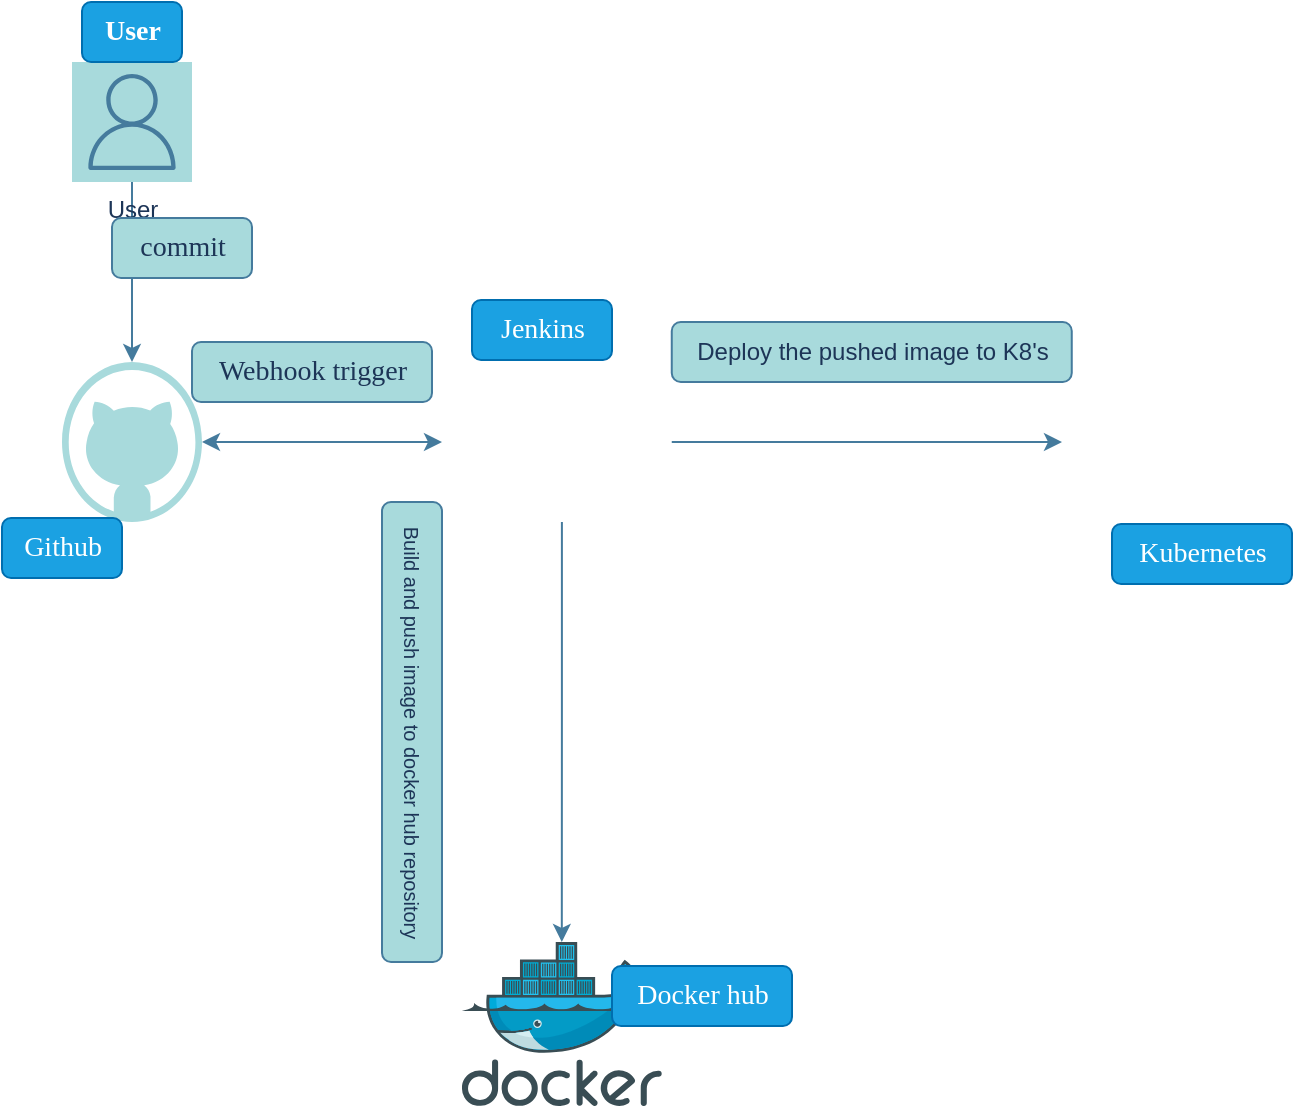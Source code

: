 <?xml version="1.0" encoding="UTF-8"?>
<!-- Do not edit this file with editors other than draw.io -->
<!DOCTYPE svg PUBLIC "-//W3C//DTD SVG 1.1//EN" "http://www.w3.org/Graphics/SVG/1.1/DTD/svg11.dtd">
<svg xmlns="http://www.w3.org/2000/svg" xmlns:xlink="http://www.w3.org/1999/xlink" version="1.1" width="646px" height="553px" viewBox="-0.5 -0.5 646 553" content="&lt;mxfile host=&quot;Electron&quot; agent=&quot;Mozilla/5.0 (Windows NT 10.0; Win64; x64) AppleWebKit/537.36 (KHTML, like Gecko) draw.io/24.7.8 Chrome/128.0.661.36 Electron/32.0.1 Safari/537.36&quot; version=&quot;24.7.8&quot; scale=&quot;1&quot; border=&quot;0&quot;&gt;&#10;  &lt;diagram name=&quot;Page-1&quot; id=&quot;kFrAwhEZS9JHcxQx2rJK&quot;&gt;&#10;    &lt;mxGraphModel dx=&quot;934&quot; dy=&quot;655&quot; grid=&quot;1&quot; gridSize=&quot;10&quot; guides=&quot;1&quot; tooltips=&quot;1&quot; connect=&quot;1&quot; arrows=&quot;1&quot; fold=&quot;1&quot; page=&quot;1&quot; pageScale=&quot;1&quot; pageWidth=&quot;850&quot; pageHeight=&quot;1100&quot; math=&quot;0&quot; shadow=&quot;0&quot;&gt;&#10;      &lt;root&gt;&#10;        &lt;mxCell id=&quot;0&quot; /&gt;&#10;        &lt;mxCell id=&quot;1&quot; parent=&quot;0&quot; /&gt;&#10;        &lt;mxCell id=&quot;fGtKpNI4FMCmtMybofT5-7&quot; value=&quot;&quot; style=&quot;edgeStyle=orthogonalEdgeStyle;rounded=1;orthogonalLoop=1;jettySize=auto;html=1;labelBackgroundColor=none;strokeColor=#457B9D;fontColor=default;startArrow=classic;startFill=1;&quot; edge=&quot;1&quot; parent=&quot;1&quot; source=&quot;fGtKpNI4FMCmtMybofT5-1&quot;&gt;&#10;          &lt;mxGeometry relative=&quot;1&quot; as=&quot;geometry&quot;&gt;&#10;            &lt;mxPoint x=&quot;250&quot; y=&quot;240&quot; as=&quot;targetPoint&quot; /&gt;&#10;          &lt;/mxGeometry&gt;&#10;        &lt;/mxCell&gt;&#10;        &lt;mxCell id=&quot;fGtKpNI4FMCmtMybofT5-1&quot; value=&quot;&quot; style=&quot;verticalLabelPosition=bottom;html=1;verticalAlign=top;align=center;strokeColor=none;fillColor=#A8DADC;shape=mxgraph.azure.github_code;pointerEvents=1;labelBackgroundColor=none;fontColor=#1D3557;rounded=1;&quot; vertex=&quot;1&quot; parent=&quot;1&quot;&gt;&#10;          &lt;mxGeometry x=&quot;60&quot; y=&quot;200&quot; width=&quot;70&quot; height=&quot;80&quot; as=&quot;geometry&quot; /&gt;&#10;        &lt;/mxCell&gt;&#10;        &lt;mxCell id=&quot;fGtKpNI4FMCmtMybofT5-6&quot; value=&quot;&quot; style=&quot;shape=image;verticalLabelPosition=bottom;labelBackgroundColor=none;verticalAlign=top;aspect=fixed;imageAspect=0;image=https://upload.wikimedia.org/wikipedia/commons/thumb/3/39/Kubernetes_logo_without_workmark.svg/84px-Kubernetes_logo_without_workmark.svg.png;fillColor=#A8DADC;strokeColor=#457B9D;fontColor=#1D3557;rounded=1;&quot; vertex=&quot;1&quot; parent=&quot;1&quot;&gt;&#10;          &lt;mxGeometry x=&quot;560&quot; y=&quot;199&quot; width=&quot;84&quot; height=&quot;82&quot; as=&quot;geometry&quot; /&gt;&#10;        &lt;/mxCell&gt;&#10;        &lt;mxCell id=&quot;fGtKpNI4FMCmtMybofT5-20&quot; value=&quot;&quot; style=&quot;edgeStyle=orthogonalEdgeStyle;rounded=1;orthogonalLoop=1;jettySize=auto;html=1;labelBackgroundColor=none;strokeColor=#457B9D;fontColor=default;&quot; edge=&quot;1&quot; parent=&quot;1&quot; source=&quot;fGtKpNI4FMCmtMybofT5-16&quot; target=&quot;fGtKpNI4FMCmtMybofT5-19&quot;&gt;&#10;          &lt;mxGeometry relative=&quot;1&quot; as=&quot;geometry&quot; /&gt;&#10;        &lt;/mxCell&gt;&#10;        &lt;mxCell id=&quot;fGtKpNI4FMCmtMybofT5-22&quot; value=&quot;&quot; style=&quot;edgeStyle=orthogonalEdgeStyle;rounded=1;orthogonalLoop=1;jettySize=auto;html=1;entryX=0;entryY=0.5;entryDx=0;entryDy=0;labelBackgroundColor=none;strokeColor=#457B9D;fontColor=default;&quot; edge=&quot;1&quot; parent=&quot;1&quot; source=&quot;fGtKpNI4FMCmtMybofT5-16&quot; target=&quot;fGtKpNI4FMCmtMybofT5-6&quot;&gt;&#10;          &lt;mxGeometry relative=&quot;1&quot; as=&quot;geometry&quot;&gt;&#10;            &lt;mxPoint x=&quot;510&quot; y=&quot;239&quot; as=&quot;targetPoint&quot; /&gt;&#10;          &lt;/mxGeometry&gt;&#10;        &lt;/mxCell&gt;&#10;        &lt;mxCell id=&quot;fGtKpNI4FMCmtMybofT5-16&quot; value=&quot;&quot; style=&quot;shape=image;verticalLabelPosition=bottom;labelBackgroundColor=none;verticalAlign=top;aspect=fixed;imageAspect=0;image=https://www.pngitem.com/pimgs/m/27-272763_jenkins-docker-logo-hd-png-download.png;fillColor=#A8DADC;strokeColor=#457B9D;fontColor=#1D3557;rounded=1;&quot; vertex=&quot;1&quot; parent=&quot;1&quot;&gt;&#10;          &lt;mxGeometry x=&quot;254.96&quot; y=&quot;200&quot; width=&quot;109.92&quot; height=&quot;80&quot; as=&quot;geometry&quot; /&gt;&#10;        &lt;/mxCell&gt;&#10;        &lt;mxCell id=&quot;fGtKpNI4FMCmtMybofT5-19&quot; value=&quot;&quot; style=&quot;image;aspect=fixed;html=1;points=[];align=center;fontSize=12;image=img/lib/mscae/Docker.svg;labelBackgroundColor=none;fillColor=#A8DADC;strokeColor=#457B9D;fontColor=#1D3557;rounded=1;&quot; vertex=&quot;1&quot; parent=&quot;1&quot;&gt;&#10;          &lt;mxGeometry x=&quot;259.92&quot; y=&quot;490&quot; width=&quot;100&quot; height=&quot;82&quot; as=&quot;geometry&quot; /&gt;&#10;        &lt;/mxCell&gt;&#10;        &lt;mxCell id=&quot;fGtKpNI4FMCmtMybofT5-25&quot; value=&quot;&quot; style=&quot;edgeStyle=orthogonalEdgeStyle;rounded=1;orthogonalLoop=1;jettySize=auto;html=1;labelBackgroundColor=none;strokeColor=#457B9D;fontColor=default;&quot; edge=&quot;1&quot; parent=&quot;1&quot; source=&quot;fGtKpNI4FMCmtMybofT5-24&quot; target=&quot;fGtKpNI4FMCmtMybofT5-1&quot;&gt;&#10;          &lt;mxGeometry relative=&quot;1&quot; as=&quot;geometry&quot; /&gt;&#10;        &lt;/mxCell&gt;&#10;        &lt;mxCell id=&quot;fGtKpNI4FMCmtMybofT5-24&quot; value=&quot;User&quot; style=&quot;outlineConnect=0;fontColor=#1D3557;strokeColor=#457B9D;fillColor=#A8DADC;dashed=0;verticalLabelPosition=bottom;verticalAlign=top;align=center;html=1;fontSize=12;fontStyle=0;aspect=fixed;shape=mxgraph.aws4.resourceIcon;resIcon=mxgraph.aws4.user;labelBackgroundColor=none;rounded=1;&quot; vertex=&quot;1&quot; parent=&quot;1&quot;&gt;&#10;          &lt;mxGeometry x=&quot;65&quot; y=&quot;50&quot; width=&quot;60&quot; height=&quot;60&quot; as=&quot;geometry&quot; /&gt;&#10;        &lt;/mxCell&gt;&#10;        &lt;mxCell id=&quot;fGtKpNI4FMCmtMybofT5-26&quot; value=&quot;&amp;lt;font face=&amp;quot;Times New Roman&amp;quot; style=&amp;quot;font-size: 14px;&amp;quot;&amp;gt;commit&amp;lt;/font&amp;gt;&quot; style=&quot;text;html=1;align=center;verticalAlign=middle;resizable=0;points=[];autosize=1;strokeColor=#457B9D;fillColor=#A8DADC;fontColor=#1D3557;labelBackgroundColor=none;rounded=1;&quot; vertex=&quot;1&quot; parent=&quot;1&quot;&gt;&#10;          &lt;mxGeometry x=&quot;85&quot; y=&quot;128&quot; width=&quot;70&quot; height=&quot;30&quot; as=&quot;geometry&quot; /&gt;&#10;        &lt;/mxCell&gt;&#10;        &lt;mxCell id=&quot;fGtKpNI4FMCmtMybofT5-27&quot; value=&quot;&amp;lt;font face=&amp;quot;Times New Roman&amp;quot; style=&amp;quot;font-size: 14px;&amp;quot;&amp;gt;Webhook trigger&amp;lt;/font&amp;gt;&quot; style=&quot;text;html=1;align=center;verticalAlign=middle;resizable=0;points=[];autosize=1;strokeColor=#457B9D;fillColor=#A8DADC;fontColor=#1D3557;labelBackgroundColor=none;rounded=1;&quot; vertex=&quot;1&quot; parent=&quot;1&quot;&gt;&#10;          &lt;mxGeometry x=&quot;125&quot; y=&quot;190&quot; width=&quot;120&quot; height=&quot;30&quot; as=&quot;geometry&quot; /&gt;&#10;        &lt;/mxCell&gt;&#10;        &lt;mxCell id=&quot;fGtKpNI4FMCmtMybofT5-29&quot; value=&quot;&amp;lt;font style=&amp;quot;font-size: 10px;&amp;quot;&amp;gt;Build and push image to docker hub repository&amp;lt;/font&amp;gt;&quot; style=&quot;text;html=1;align=center;verticalAlign=middle;resizable=0;points=[];autosize=1;strokeColor=#457B9D;fillColor=#A8DADC;rotation=90;fontColor=#1D3557;labelBackgroundColor=none;rounded=1;&quot; vertex=&quot;1&quot; parent=&quot;1&quot;&gt;&#10;          &lt;mxGeometry x=&quot;120&quot; y=&quot;370&quot; width=&quot;230&quot; height=&quot;30&quot; as=&quot;geometry&quot; /&gt;&#10;        &lt;/mxCell&gt;&#10;        &lt;mxCell id=&quot;fGtKpNI4FMCmtMybofT5-31&quot; value=&quot;Deploy the pushed image to K8&amp;#39;s&quot; style=&quot;text;html=1;align=center;verticalAlign=middle;resizable=0;points=[];autosize=1;strokeColor=#457B9D;fillColor=#A8DADC;fontColor=#1D3557;labelBackgroundColor=none;rounded=1;&quot; vertex=&quot;1&quot; parent=&quot;1&quot;&gt;&#10;          &lt;mxGeometry x=&quot;364.88&quot; y=&quot;180&quot; width=&quot;200&quot; height=&quot;30&quot; as=&quot;geometry&quot; /&gt;&#10;        &lt;/mxCell&gt;&#10;        &lt;mxCell id=&quot;fGtKpNI4FMCmtMybofT5-33&quot; value=&quot;&amp;lt;font face=&amp;quot;Times New Roman&amp;quot; style=&amp;quot;font-size: 14px;&amp;quot;&amp;gt;Docker hub&amp;lt;/font&amp;gt;&quot; style=&quot;text;html=1;align=center;verticalAlign=middle;resizable=0;points=[];autosize=1;strokeColor=#006EAF;fillColor=#1ba1e2;fontColor=#ffffff;labelBackgroundColor=none;rounded=1;&quot; vertex=&quot;1&quot; parent=&quot;1&quot;&gt;&#10;          &lt;mxGeometry x=&quot;335&quot; y=&quot;502&quot; width=&quot;90&quot; height=&quot;30&quot; as=&quot;geometry&quot; /&gt;&#10;        &lt;/mxCell&gt;&#10;        &lt;mxCell id=&quot;fGtKpNI4FMCmtMybofT5-34&quot; value=&quot;&amp;lt;font face=&amp;quot;Times New Roman&amp;quot; style=&amp;quot;font-size: 14px;&amp;quot;&amp;gt;Kubernetes&amp;lt;/font&amp;gt;&quot; style=&quot;text;html=1;align=center;verticalAlign=middle;resizable=0;points=[];autosize=1;strokeColor=#006EAF;fillColor=#1ba1e2;fontColor=#ffffff;labelBackgroundColor=none;rounded=1;&quot; vertex=&quot;1&quot; parent=&quot;1&quot;&gt;&#10;          &lt;mxGeometry x=&quot;585&quot; y=&quot;281&quot; width=&quot;90&quot; height=&quot;30&quot; as=&quot;geometry&quot; /&gt;&#10;        &lt;/mxCell&gt;&#10;        &lt;mxCell id=&quot;fGtKpNI4FMCmtMybofT5-35&quot; value=&quot;&amp;lt;font face=&amp;quot;Times New Roman&amp;quot; style=&amp;quot;font-size: 14px;&amp;quot;&amp;gt;Jenkins&amp;lt;/font&amp;gt;&quot; style=&quot;text;html=1;align=center;verticalAlign=middle;resizable=0;points=[];autosize=1;strokeColor=#006EAF;fillColor=#1ba1e2;labelBackgroundColor=none;fontColor=#ffffff;rounded=1;&quot; vertex=&quot;1&quot; parent=&quot;1&quot;&gt;&#10;          &lt;mxGeometry x=&quot;265&quot; y=&quot;169&quot; width=&quot;70&quot; height=&quot;30&quot; as=&quot;geometry&quot; /&gt;&#10;        &lt;/mxCell&gt;&#10;        &lt;mxCell id=&quot;fGtKpNI4FMCmtMybofT5-36&quot; value=&quot;&amp;lt;font face=&amp;quot;Times New Roman&amp;quot; style=&amp;quot;font-size: 14px;&amp;quot;&amp;gt;Github&amp;lt;/font&amp;gt;&quot; style=&quot;text;html=1;align=center;verticalAlign=middle;resizable=0;points=[];autosize=1;strokeColor=#006EAF;fillColor=#1ba1e2;fontColor=#ffffff;labelBackgroundColor=none;rounded=1;&quot; vertex=&quot;1&quot; parent=&quot;1&quot;&gt;&#10;          &lt;mxGeometry x=&quot;30&quot; y=&quot;278&quot; width=&quot;60&quot; height=&quot;30&quot; as=&quot;geometry&quot; /&gt;&#10;        &lt;/mxCell&gt;&#10;        &lt;mxCell id=&quot;fGtKpNI4FMCmtMybofT5-37&quot; value=&quot;&amp;lt;font face=&amp;quot;Times New Roman&amp;quot; style=&amp;quot;font-size: 14px;&amp;quot;&amp;gt;&amp;lt;b&amp;gt;User&amp;lt;/b&amp;gt;&amp;lt;/font&amp;gt;&quot; style=&quot;text;html=1;align=center;verticalAlign=middle;resizable=0;points=[];autosize=1;strokeColor=#006EAF;fillColor=#1ba1e2;labelBackgroundColor=none;fontColor=#ffffff;rounded=1;&quot; vertex=&quot;1&quot; parent=&quot;1&quot;&gt;&#10;          &lt;mxGeometry x=&quot;70&quot; y=&quot;20&quot; width=&quot;50&quot; height=&quot;30&quot; as=&quot;geometry&quot; /&gt;&#10;        &lt;/mxCell&gt;&#10;      &lt;/root&gt;&#10;    &lt;/mxGraphModel&gt;&#10;  &lt;/diagram&gt;&#10;&lt;/mxfile&gt;&#10;" style="background-color: rgb(24, 20, 29);"><defs/><rect fill="#18141D" width="100%" height="100%" x="0" y="0"/><g><g data-cell-id="0"><g data-cell-id="1"><g data-cell-id="fGtKpNI4FMCmtMybofT5-7"><g><path d="M 106.37 220.06 L 150 220.06 Q 160 220.06 170 220.05 L 213.63 220.01" fill="none" stroke="#457b9d" stroke-miterlimit="10" pointer-events="stroke"/><path d="M 101.12 220.06 L 108.12 216.56 L 106.37 220.06 L 108.12 223.56 Z" fill="#457b9d" stroke="#457b9d" stroke-miterlimit="10" pointer-events="all"/><path d="M 218.88 220 L 211.89 223.51 L 213.63 220.01 L 211.88 216.51 Z" fill="#457b9d" stroke="#457b9d" stroke-miterlimit="10" pointer-events="all"/></g></g><g data-cell-id="fGtKpNI4FMCmtMybofT5-1"><g><rect x="30" y="180" width="70" height="80" fill="none" stroke="none" pointer-events="all"/><path d="M 30 220 C 30 197.91 45.67 180 65 180 C 84.33 180 100 197.91 100 220 C 100 242.09 84.33 260 65 260 C 45.67 260 30 242.09 30 220 Z M 33.36 220 C 33.28 236.01 42.47 250.16 55.9 254.72 L 55.9 247.76 C 56.03 245.27 57.17 242.99 58.98 241.6 C 53.66 240.93 48.86 238.24 45.71 234.15 C 42.57 230.07 41.34 224.96 42.32 220 C 42.82 216.56 44.1 213.34 46.03 210.64 C 44.83 207.17 44.94 203.3 46.31 199.92 C 49.85 200.08 53.24 201.63 55.9 204.32 C 61.79 201.98 68.19 201.95 74.1 204.24 C 76.8 201.55 80.25 200.02 83.83 199.92 C 85.22 203.43 85.32 207.44 84.11 211.04 C 85.93 213.64 87.16 216.72 87.68 220 C 88.66 224.95 87.44 230.05 84.31 234.13 C 81.18 238.21 76.4 240.91 71.09 241.6 C 72.8 242.86 73.95 244.9 74.24 247.2 L 74.24 254.88 C 87.7 250.28 96.86 236.05 96.71 220 C 96.71 210.41 93.36 201.22 87.41 194.46 C 81.46 187.7 73.39 183.94 65 184 C 56.62 183.96 48.57 187.73 42.64 194.49 C 36.7 201.24 33.36 210.42 33.36 220 Z" fill="#a8dadc" stroke="none" pointer-events="all"/></g></g><g data-cell-id="fGtKpNI4FMCmtMybofT5-6"><g><image x="529.5" y="178.5" width="84" height="82" xlink:href="https://upload.wikimedia.org/wikipedia/commons/thumb/3/39/Kubernetes_logo_without_workmark.svg/84px-Kubernetes_logo_without_workmark.svg.png" preserveAspectRatio="none"/></g></g><g data-cell-id="fGtKpNI4FMCmtMybofT5-20"><g><path d="M 280 260 L 280 355 Q 280 365 279.99 375 L 279.89 463.63" fill="none" stroke="#457b9d" stroke-miterlimit="10" pointer-events="stroke"/><path d="M 279.88 468.88 L 276.39 461.88 L 279.89 463.63 L 283.39 461.89 Z" fill="#457b9d" stroke="#457b9d" stroke-miterlimit="10" pointer-events="all"/></g></g><g data-cell-id="fGtKpNI4FMCmtMybofT5-22"><g><path d="M 334.88 220 L 523.63 220" fill="none" stroke="#457b9d" stroke-miterlimit="10" pointer-events="stroke"/><path d="M 528.88 220 L 521.88 223.5 L 523.63 220 L 521.88 216.5 Z" fill="#457b9d" stroke="#457b9d" stroke-miterlimit="10" pointer-events="all"/></g></g><g data-cell-id="fGtKpNI4FMCmtMybofT5-16"><g><image x="224.46" y="179.5" width="109.92" height="80" xlink:href="https://www.pngitem.com/pimgs/m/27-272763_jenkins-docker-logo-hd-png-download.png" preserveAspectRatio="none"/></g></g><g data-cell-id="fGtKpNI4FMCmtMybofT5-19"><g><image x="229.42" y="469.5" width="100" height="82" xlink:href="file:///C:/Program%20Files/draw.io/resources/app.asar/drawio/src/main/webapp/img/lib/mscae/Docker.svg"/></g></g><g data-cell-id="fGtKpNI4FMCmtMybofT5-25"><g><path d="M 65 90 L 65 173.63" fill="none" stroke="#457b9d" stroke-miterlimit="10" pointer-events="stroke"/><path d="M 65 178.88 L 61.5 171.88 L 65 173.63 L 68.5 171.88 Z" fill="#457b9d" stroke="#457b9d" stroke-miterlimit="10" pointer-events="all"/></g></g><g data-cell-id="fGtKpNI4FMCmtMybofT5-24"><g><path d="M 35 30 L 95 30 L 95 90 L 35 90 Z" fill="#a8dadc" stroke="none" pointer-events="all"/><path d="M 45.39 81.82 C 45.94 71 54.52 62.38 65 62.38 C 68.54 62.38 72.01 63.37 75.04 65.26 C 80.66 68.76 84.26 75.04 84.61 81.82 Z M 54.3 48.96 C 54.3 43.02 59.1 38.18 65 38.18 C 70.9 38.18 75.7 43.02 75.7 48.96 C 75.7 54.9 70.9 59.73 65 59.73 C 59.1 59.73 54.3 54.9 54.3 48.96 Z M 76.2 63.41 C 74.31 62.23 72.25 61.37 70.13 60.84 C 74.68 58.84 77.88 54.27 77.88 48.96 C 77.88 41.81 72.1 36 65 36 C 57.9 36 52.12 41.81 52.12 48.96 C 52.12 54.28 55.32 58.85 59.89 60.85 C 50.32 63.25 43.18 72.22 43.18 82.91 C 43.18 83.51 43.67 84 44.27 84 L 85.73 84 C 86.33 84 86.82 83.51 86.82 82.91 C 86.82 74.97 82.75 67.49 76.2 63.41 Z" fill="#457b9d" stroke="none" pointer-events="all"/></g><g><g transform="translate(-0.5 -0.5)"><switch><foreignObject pointer-events="none" width="100%" height="100%" requiredFeatures="http://www.w3.org/TR/SVG11/feature#Extensibility" style="overflow: visible; text-align: left;"><div xmlns="http://www.w3.org/1999/xhtml" style="display: flex; align-items: unsafe flex-start; justify-content: unsafe center; width: 1px; height: 1px; padding-top: 97px; margin-left: 65px;"><div data-drawio-colors="color: #1D3557; " style="box-sizing: border-box; font-size: 0px; text-align: center;"><div style="display: inline-block; font-size: 12px; font-family: Helvetica; color: rgb(29, 53, 87); line-height: 1.2; pointer-events: all; white-space: nowrap;">User</div></div></div></foreignObject><text x="65" y="109" fill="#1D3557" font-family="&quot;Helvetica&quot;" font-size="12px" text-anchor="middle">User</text></switch></g></g></g><g data-cell-id="fGtKpNI4FMCmtMybofT5-26"><g><rect x="55" y="108" width="70" height="30" rx="4.5" ry="4.5" fill="#a8dadc" stroke="#457b9d" pointer-events="all"/></g><g><g transform="translate(-0.5 -0.5)"><switch><foreignObject pointer-events="none" width="100%" height="100%" requiredFeatures="http://www.w3.org/TR/SVG11/feature#Extensibility" style="overflow: visible; text-align: left;"><div xmlns="http://www.w3.org/1999/xhtml" style="display: flex; align-items: unsafe center; justify-content: unsafe center; width: 1px; height: 1px; padding-top: 123px; margin-left: 90px;"><div data-drawio-colors="color: #1D3557; " style="box-sizing: border-box; font-size: 0px; text-align: center;"><div style="display: inline-block; font-size: 12px; font-family: Helvetica; color: rgb(29, 53, 87); line-height: 1.2; pointer-events: all; white-space: nowrap;"><font style="font-size: 14px;" face="Times New Roman">commit</font></div></div></div></foreignObject><text x="90" y="127" fill="#1D3557" font-family="&quot;Helvetica&quot;" font-size="12px" text-anchor="middle">commit</text></switch></g></g></g><g data-cell-id="fGtKpNI4FMCmtMybofT5-27"><g><rect x="95" y="170" width="120" height="30" rx="4.5" ry="4.5" fill="#a8dadc" stroke="#457b9d" pointer-events="all"/></g><g><g transform="translate(-0.5 -0.5)"><switch><foreignObject pointer-events="none" width="100%" height="100%" requiredFeatures="http://www.w3.org/TR/SVG11/feature#Extensibility" style="overflow: visible; text-align: left;"><div xmlns="http://www.w3.org/1999/xhtml" style="display: flex; align-items: unsafe center; justify-content: unsafe center; width: 1px; height: 1px; padding-top: 185px; margin-left: 155px;"><div data-drawio-colors="color: #1D3557; " style="box-sizing: border-box; font-size: 0px; text-align: center;"><div style="display: inline-block; font-size: 12px; font-family: Helvetica; color: rgb(29, 53, 87); line-height: 1.2; pointer-events: all; white-space: nowrap;"><font style="font-size: 14px;" face="Times New Roman">Webhook trigger</font></div></div></div></foreignObject><text x="155" y="189" fill="#1D3557" font-family="&quot;Helvetica&quot;" font-size="12px" text-anchor="middle">Webhook trigger</text></switch></g></g></g><g data-cell-id="fGtKpNI4FMCmtMybofT5-29"><g><rect x="90" y="350" width="230" height="30" rx="4.5" ry="4.5" fill="#a8dadc" stroke="#457b9d" transform="rotate(90,205,365)" pointer-events="all"/></g><g><g transform="translate(-0.5 -0.5)rotate(90 205 365)"><switch><foreignObject pointer-events="none" width="100%" height="100%" requiredFeatures="http://www.w3.org/TR/SVG11/feature#Extensibility" style="overflow: visible; text-align: left;"><div xmlns="http://www.w3.org/1999/xhtml" style="display: flex; align-items: unsafe center; justify-content: unsafe center; width: 1px; height: 1px; padding-top: 365px; margin-left: 205px;"><div data-drawio-colors="color: #1D3557; " style="box-sizing: border-box; font-size: 0px; text-align: center;"><div style="display: inline-block; font-size: 12px; font-family: Helvetica; color: rgb(29, 53, 87); line-height: 1.2; pointer-events: all; white-space: nowrap;"><font style="font-size: 10px;">Build and push image to docker hub repository</font></div></div></div></foreignObject><text x="205" y="369" fill="#1D3557" font-family="&quot;Helvetica&quot;" font-size="12px" text-anchor="middle">Build and push image to docker hub rep...</text></switch></g></g></g><g data-cell-id="fGtKpNI4FMCmtMybofT5-31"><g><rect x="334.88" y="160" width="200" height="30" rx="4.5" ry="4.5" fill="#a8dadc" stroke="#457b9d" pointer-events="all"/></g><g><g transform="translate(-0.5 -0.5)"><switch><foreignObject pointer-events="none" width="100%" height="100%" requiredFeatures="http://www.w3.org/TR/SVG11/feature#Extensibility" style="overflow: visible; text-align: left;"><div xmlns="http://www.w3.org/1999/xhtml" style="display: flex; align-items: unsafe center; justify-content: unsafe center; width: 1px; height: 1px; padding-top: 175px; margin-left: 435px;"><div data-drawio-colors="color: #1D3557; " style="box-sizing: border-box; font-size: 0px; text-align: center;"><div style="display: inline-block; font-size: 12px; font-family: Helvetica; color: rgb(29, 53, 87); line-height: 1.2; pointer-events: all; white-space: nowrap;">Deploy the pushed image to K8's</div></div></div></foreignObject><text x="435" y="179" fill="#1D3557" font-family="&quot;Helvetica&quot;" font-size="12px" text-anchor="middle">Deploy the pushed image to K8's</text></switch></g></g></g><g data-cell-id="fGtKpNI4FMCmtMybofT5-33"><g><rect x="305" y="482" width="90" height="30" rx="4.5" ry="4.5" fill="#1ba1e2" stroke="#006eaf" pointer-events="all"/></g><g><g transform="translate(-0.5 -0.5)"><switch><foreignObject pointer-events="none" width="100%" height="100%" requiredFeatures="http://www.w3.org/TR/SVG11/feature#Extensibility" style="overflow: visible; text-align: left;"><div xmlns="http://www.w3.org/1999/xhtml" style="display: flex; align-items: unsafe center; justify-content: unsafe center; width: 1px; height: 1px; padding-top: 497px; margin-left: 350px;"><div data-drawio-colors="color: #ffffff; " style="box-sizing: border-box; font-size: 0px; text-align: center;"><div style="display: inline-block; font-size: 12px; font-family: Helvetica; color: rgb(255, 255, 255); line-height: 1.2; pointer-events: all; white-space: nowrap;"><font style="font-size: 14px;" face="Times New Roman">Docker hub</font></div></div></div></foreignObject><text x="350" y="501" fill="#ffffff" font-family="&quot;Helvetica&quot;" font-size="12px" text-anchor="middle">Docker hub</text></switch></g></g></g><g data-cell-id="fGtKpNI4FMCmtMybofT5-34"><g><rect x="555" y="261" width="90" height="30" rx="4.5" ry="4.5" fill="#1ba1e2" stroke="#006eaf" pointer-events="all"/></g><g><g transform="translate(-0.5 -0.5)"><switch><foreignObject pointer-events="none" width="100%" height="100%" requiredFeatures="http://www.w3.org/TR/SVG11/feature#Extensibility" style="overflow: visible; text-align: left;"><div xmlns="http://www.w3.org/1999/xhtml" style="display: flex; align-items: unsafe center; justify-content: unsafe center; width: 1px; height: 1px; padding-top: 276px; margin-left: 600px;"><div data-drawio-colors="color: #ffffff; " style="box-sizing: border-box; font-size: 0px; text-align: center;"><div style="display: inline-block; font-size: 12px; font-family: Helvetica; color: rgb(255, 255, 255); line-height: 1.2; pointer-events: all; white-space: nowrap;"><font style="font-size: 14px;" face="Times New Roman">Kubernetes</font></div></div></div></foreignObject><text x="600" y="280" fill="#ffffff" font-family="&quot;Helvetica&quot;" font-size="12px" text-anchor="middle">Kubernetes</text></switch></g></g></g><g data-cell-id="fGtKpNI4FMCmtMybofT5-35"><g><rect x="235" y="149" width="70" height="30" rx="4.5" ry="4.5" fill="#1ba1e2" stroke="#006eaf" pointer-events="all"/></g><g><g transform="translate(-0.5 -0.5)"><switch><foreignObject pointer-events="none" width="100%" height="100%" requiredFeatures="http://www.w3.org/TR/SVG11/feature#Extensibility" style="overflow: visible; text-align: left;"><div xmlns="http://www.w3.org/1999/xhtml" style="display: flex; align-items: unsafe center; justify-content: unsafe center; width: 1px; height: 1px; padding-top: 164px; margin-left: 270px;"><div data-drawio-colors="color: #ffffff; " style="box-sizing: border-box; font-size: 0px; text-align: center;"><div style="display: inline-block; font-size: 12px; font-family: Helvetica; color: rgb(255, 255, 255); line-height: 1.2; pointer-events: all; white-space: nowrap;"><font style="font-size: 14px;" face="Times New Roman">Jenkins</font></div></div></div></foreignObject><text x="270" y="168" fill="#ffffff" font-family="&quot;Helvetica&quot;" font-size="12px" text-anchor="middle">Jenkins</text></switch></g></g></g><g data-cell-id="fGtKpNI4FMCmtMybofT5-36"><g><rect x="0" y="258" width="60" height="30" rx="4.5" ry="4.5" fill="#1ba1e2" stroke="#006eaf" pointer-events="all"/></g><g><g transform="translate(-0.5 -0.5)"><switch><foreignObject pointer-events="none" width="100%" height="100%" requiredFeatures="http://www.w3.org/TR/SVG11/feature#Extensibility" style="overflow: visible; text-align: left;"><div xmlns="http://www.w3.org/1999/xhtml" style="display: flex; align-items: unsafe center; justify-content: unsafe center; width: 1px; height: 1px; padding-top: 273px; margin-left: 30px;"><div data-drawio-colors="color: #ffffff; " style="box-sizing: border-box; font-size: 0px; text-align: center;"><div style="display: inline-block; font-size: 12px; font-family: Helvetica; color: rgb(255, 255, 255); line-height: 1.2; pointer-events: all; white-space: nowrap;"><font style="font-size: 14px;" face="Times New Roman">Github</font></div></div></div></foreignObject><text x="30" y="277" fill="#ffffff" font-family="&quot;Helvetica&quot;" font-size="12px" text-anchor="middle">Github</text></switch></g></g></g><g data-cell-id="fGtKpNI4FMCmtMybofT5-37"><g><rect x="40" y="0" width="50" height="30" rx="4.5" ry="4.5" fill="#1ba1e2" stroke="#006eaf" pointer-events="all"/></g><g><g transform="translate(-0.5 -0.5)"><switch><foreignObject pointer-events="none" width="100%" height="100%" requiredFeatures="http://www.w3.org/TR/SVG11/feature#Extensibility" style="overflow: visible; text-align: left;"><div xmlns="http://www.w3.org/1999/xhtml" style="display: flex; align-items: unsafe center; justify-content: unsafe center; width: 1px; height: 1px; padding-top: 15px; margin-left: 65px;"><div data-drawio-colors="color: #ffffff; " style="box-sizing: border-box; font-size: 0px; text-align: center;"><div style="display: inline-block; font-size: 12px; font-family: Helvetica; color: rgb(255, 255, 255); line-height: 1.2; pointer-events: all; white-space: nowrap;"><font style="font-size: 14px;" face="Times New Roman"><b>User</b></font></div></div></div></foreignObject><text x="65" y="19" fill="#ffffff" font-family="&quot;Helvetica&quot;" font-size="12px" text-anchor="middle">User</text></switch></g></g></g></g></g></g></svg>